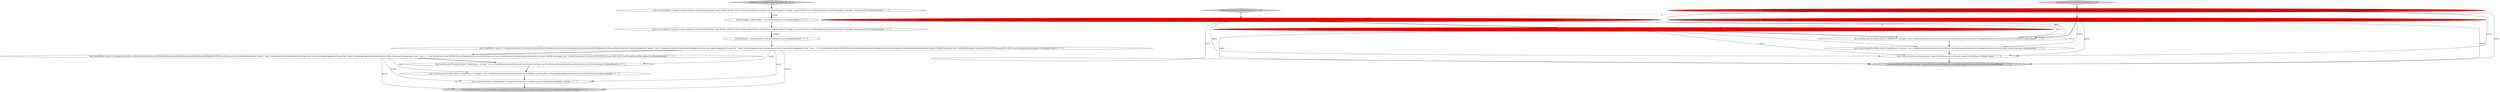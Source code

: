 digraph {
19 [style = filled, label = "final HavingSpec andHavingSpec2 = new AndHavingSpec(havings2)@@@6@@@['0', '0', '1']", fillcolor = white, shape = ellipse image = "AAA0AAABBB3BBB"];
4 [style = filled, label = "Assert.assertFalse(Arrays.equals(strategy1.computeResultLevelCacheKey(query1),strategy2.computeResultLevelCacheKey(query2)))@@@8@@@['1', '1', '0']", fillcolor = lightgray, shape = ellipse image = "AAA0AAABBB1BBB"];
9 [style = filled, label = "testResultLevelCacheKeyWithHavingSpec['0', '1', '0']", fillcolor = lightgray, shape = diamond image = "AAA0AAABBB2BBB"];
15 [style = filled, label = "final CacheStrategy<ResultRow,Object,GroupByQuery> strategy1 = new GroupByQueryQueryToolChest(null,QueryRunnerTestHelper.sameThreadIntervalChunkingQueryRunnerDecorator()).getCacheStrategy(query1)@@@9@@@['0', '0', '1']", fillcolor = white, shape = ellipse image = "AAA0AAABBB3BBB"];
0 [style = filled, label = "testResultLevelCacheKeyWithHavingSpec['1', '0', '0']", fillcolor = lightgray, shape = diamond image = "AAA0AAABBB1BBB"];
10 [style = filled, label = "final List<HavingSpec> havings = Arrays.asList(new GreaterThanHavingSpec(\"agg\",Double.valueOf(1.3)),new OrHavingSpec(Arrays.asList(new LessThanHavingSpec(\"lessAgg\",Long.valueOf(1L)),new NotHavingSpec(new EqualToHavingSpec(\"equalAgg\",Double.valueOf(2))))))@@@3@@@['0', '0', '1']", fillcolor = white, shape = ellipse image = "AAA0AAABBB3BBB"];
18 [style = filled, label = "final HavingSpec andHavingSpec = new AndHavingSpec(havings)@@@4@@@['0', '0', '1']", fillcolor = white, shape = ellipse image = "AAA0AAABBB3BBB"];
2 [style = filled, label = "final GroupByQuery query2 = GroupByQuery.builder().setDataSource(QueryRunnerTestHelper.dataSource).setQuerySegmentSpec(QueryRunnerTestHelper.firstToThird).setDimensions(new DefaultDimensionSpec(\"quality\",\"alias\")).setAggregatorSpecs(QueryRunnerTestHelper.rowsCount,new LongSumAggregatorFactory(\"idx\",\"index\")).setPostAggregatorSpecs(ImmutableList.of(new ExpressionPostAggregator(\"post\",\"alias + 'x'\",null,TestExprMacroTable.INSTANCE))).setGranularity(QueryRunnerTestHelper.dayGran).setLimitSpec(new DefaultLimitSpec(ImmutableList.of(new OrderByColumnSpec(\"post\",OrderByColumnSpec.Direction.DESCENDING)),Integer.MAX_VALUE)).setHavingSpec(new GreaterThanHavingSpec(QueryRunnerTestHelper.uniqueMetric,10)).build()@@@4@@@['1', '0', '0']", fillcolor = red, shape = ellipse image = "AAA1AAABBB1BBB"];
20 [style = filled, label = "testResultLevelCacheKeyWithAndHavingSpec['0', '0', '1']", fillcolor = lightgray, shape = diamond image = "AAA0AAABBB3BBB"];
6 [style = filled, label = "Assert.assertTrue(Arrays.equals(strategy1.computeCacheKey(query1),strategy2.computeCacheKey(query2)))@@@7@@@['1', '1', '0']", fillcolor = white, shape = ellipse image = "AAA0AAABBB1BBB"];
17 [style = filled, label = "Assert.assertTrue(Arrays.equals(strategy1.computeCacheKey(query1),strategy2.computeCacheKey(query2)))@@@11@@@['0', '0', '1']", fillcolor = white, shape = ellipse image = "AAA0AAABBB3BBB"];
8 [style = filled, label = "final GroupByQuery query2 = GroupByQuery.builder().setDataSource(QueryRunnerTestHelper.DATA_SOURCE).setQuerySegmentSpec(QueryRunnerTestHelper.FIRST_TO_THIRD).setDimensions(new DefaultDimensionSpec(\"quality\",\"alias\")).setAggregatorSpecs(QueryRunnerTestHelper.ROWS_COUNT,new LongSumAggregatorFactory(\"idx\",\"index\")).setPostAggregatorSpecs(ImmutableList.of(new ExpressionPostAggregator(\"post\",\"alias + 'x'\",null,TestExprMacroTable.INSTANCE))).setGranularity(QueryRunnerTestHelper.DAY_GRAN).setLimitSpec(new DefaultLimitSpec(ImmutableList.of(new OrderByColumnSpec(\"post\",OrderByColumnSpec.Direction.DESCENDING)),Integer.MAX_VALUE)).setHavingSpec(new GreaterThanHavingSpec(QueryRunnerTestHelper.UNIQUE_METRIC,10)).build()@@@4@@@['0', '1', '0']", fillcolor = red, shape = ellipse image = "AAA1AAABBB2BBB"];
11 [style = filled, label = "final CacheStrategy<ResultRow,Object,GroupByQuery> strategy2 = new GroupByQueryQueryToolChest(null,QueryRunnerTestHelper.sameThreadIntervalChunkingQueryRunnerDecorator()).getCacheStrategy(query2)@@@10@@@['0', '0', '1']", fillcolor = white, shape = ellipse image = "AAA0AAABBB3BBB"];
12 [style = filled, label = "final GroupByQuery query2 = GroupByQuery.builder().setDataSource(QueryRunnerTestHelper.dataSource).setQuerySegmentSpec(QueryRunnerTestHelper.firstToThird).setDimensions(new DefaultDimensionSpec(\"quality\",\"alias\")).setAggregatorSpecs(QueryRunnerTestHelper.rowsCount,new LongSumAggregatorFactory(\"idx\",\"index\")).setPostAggregatorSpecs(ImmutableList.of(new ExpressionPostAggregator(\"post\",\"alias + 'x'\",null,TestExprMacroTable.INSTANCE))).setGranularity(QueryRunnerTestHelper.dayGran).setLimitSpec(new DefaultLimitSpec(ImmutableList.of(new OrderByColumnSpec(\"post\",OrderByColumnSpec.Direction.DESCENDING)),Integer.MAX_VALUE)).setHavingSpec(andHavingSpec2).build()@@@8@@@['0', '0', '1']", fillcolor = white, shape = ellipse image = "AAA0AAABBB3BBB"];
14 [style = filled, label = "final List<HavingSpec> havings2 = Arrays.asList(new GreaterThanHavingSpec(\"agg\",Double.valueOf(13.0)),new OrHavingSpec(Arrays.asList(new LessThanHavingSpec(\"lessAgg\",Long.valueOf(1L)),new NotHavingSpec(new EqualToHavingSpec(\"equalAgg\",Double.valueOf(22))))))@@@5@@@['0', '0', '1']", fillcolor = white, shape = ellipse image = "AAA0AAABBB3BBB"];
5 [style = filled, label = "final CacheStrategy<ResultRow,Object,GroupByQuery> strategy1 = new GroupByQueryQueryToolChest(null,QueryRunnerTestHelper.sameThreadIntervalChunkingQueryRunnerDecorator()).getCacheStrategy(query1)@@@5@@@['1', '1', '0']", fillcolor = white, shape = ellipse image = "AAA0AAABBB1BBB"];
7 [style = filled, label = "final GroupByQuery query1 = GroupByQuery.builder().setDataSource(QueryRunnerTestHelper.DATA_SOURCE).setQuerySegmentSpec(QueryRunnerTestHelper.FIRST_TO_THIRD).setDimensions(new DefaultDimensionSpec(\"quality\",\"alias\")).setAggregatorSpecs(QueryRunnerTestHelper.ROWS_COUNT,new LongSumAggregatorFactory(\"idx\",\"index\")).setPostAggregatorSpecs(ImmutableList.of(new ExpressionPostAggregator(\"post\",\"alias + 'x'\",null,TestExprMacroTable.INSTANCE))).setGranularity(QueryRunnerTestHelper.DAY_GRAN).setLimitSpec(new DefaultLimitSpec(ImmutableList.of(new OrderByColumnSpec(\"post\",OrderByColumnSpec.Direction.DESCENDING)),Integer.MAX_VALUE)).setHavingSpec(new GreaterThanHavingSpec(QueryRunnerTestHelper.UNIQUE_METRIC,8)).build()@@@3@@@['0', '1', '0']", fillcolor = red, shape = ellipse image = "AAA1AAABBB2BBB"];
1 [style = filled, label = "final GroupByQuery query1 = GroupByQuery.builder().setDataSource(QueryRunnerTestHelper.dataSource).setQuerySegmentSpec(QueryRunnerTestHelper.firstToThird).setDimensions(new DefaultDimensionSpec(\"quality\",\"alias\")).setAggregatorSpecs(QueryRunnerTestHelper.rowsCount,new LongSumAggregatorFactory(\"idx\",\"index\")).setPostAggregatorSpecs(ImmutableList.of(new ExpressionPostAggregator(\"post\",\"alias + 'x'\",null,TestExprMacroTable.INSTANCE))).setGranularity(QueryRunnerTestHelper.dayGran).setLimitSpec(new DefaultLimitSpec(ImmutableList.of(new OrderByColumnSpec(\"post\",OrderByColumnSpec.Direction.DESCENDING)),Integer.MAX_VALUE)).setHavingSpec(new GreaterThanHavingSpec(QueryRunnerTestHelper.uniqueMetric,8)).build()@@@3@@@['1', '0', '0']", fillcolor = red, shape = ellipse image = "AAA1AAABBB1BBB"];
16 [style = filled, label = "final GroupByQuery query1 = GroupByQuery.builder().setDataSource(QueryRunnerTestHelper.dataSource).setQuerySegmentSpec(QueryRunnerTestHelper.firstToThird).setDimensions(new DefaultDimensionSpec(\"quality\",\"alias\")).setAggregatorSpecs(QueryRunnerTestHelper.rowsCount,new LongSumAggregatorFactory(\"idx\",\"index\")).setPostAggregatorSpecs(ImmutableList.of(new ExpressionPostAggregator(\"post\",\"alias + 'x'\",null,TestExprMacroTable.INSTANCE))).setGranularity(QueryRunnerTestHelper.dayGran).setLimitSpec(new DefaultLimitSpec(ImmutableList.of(new OrderByColumnSpec(\"post\",OrderByColumnSpec.Direction.DESCENDING)),Integer.MAX_VALUE)).setHavingSpec(andHavingSpec).build()@@@7@@@['0', '0', '1']", fillcolor = white, shape = ellipse image = "AAA0AAABBB3BBB"];
13 [style = filled, label = "Assert.assertFalse(Arrays.equals(strategy1.computeResultLevelCacheKey(query1),strategy2.computeResultLevelCacheKey(query2)))@@@12@@@['0', '0', '1']", fillcolor = lightgray, shape = ellipse image = "AAA0AAABBB3BBB"];
3 [style = filled, label = "final CacheStrategy<ResultRow,Object,GroupByQuery> strategy2 = new GroupByQueryQueryToolChest(null,QueryRunnerTestHelper.sameThreadIntervalChunkingQueryRunnerDecorator()).getCacheStrategy(query2)@@@6@@@['1', '1', '0']", fillcolor = white, shape = ellipse image = "AAA0AAABBB1BBB"];
5->3 [style = bold, label=""];
8->4 [style = solid, label="query2"];
10->18 [style = bold, label=""];
12->11 [style = solid, label="query2"];
8->3 [style = solid, label="query2"];
2->3 [style = solid, label="query2"];
8->6 [style = solid, label="query2"];
12->13 [style = solid, label="query2"];
2->6 [style = solid, label="query2"];
12->15 [style = bold, label=""];
12->17 [style = solid, label="query2"];
3->6 [style = bold, label=""];
14->19 [style = bold, label=""];
7->4 [style = solid, label="query1"];
9->7 [style = bold, label=""];
7->8 [style = bold, label=""];
2->8 [style = dashed, label="0"];
1->6 [style = solid, label="query1"];
2->4 [style = solid, label="query2"];
19->16 [style = bold, label=""];
20->10 [style = bold, label=""];
6->4 [style = bold, label=""];
1->5 [style = solid, label="query1"];
15->11 [style = bold, label=""];
8->5 [style = bold, label=""];
7->6 [style = solid, label="query1"];
0->1 [style = bold, label=""];
16->13 [style = solid, label="query1"];
1->4 [style = solid, label="query1"];
11->17 [style = bold, label=""];
1->2 [style = bold, label=""];
17->13 [style = bold, label=""];
10->18 [style = solid, label="havings"];
1->7 [style = dashed, label="0"];
16->15 [style = solid, label="query1"];
16->17 [style = solid, label="query1"];
16->12 [style = bold, label=""];
18->14 [style = bold, label=""];
7->5 [style = solid, label="query1"];
14->19 [style = solid, label="havings2"];
2->5 [style = bold, label=""];
}
